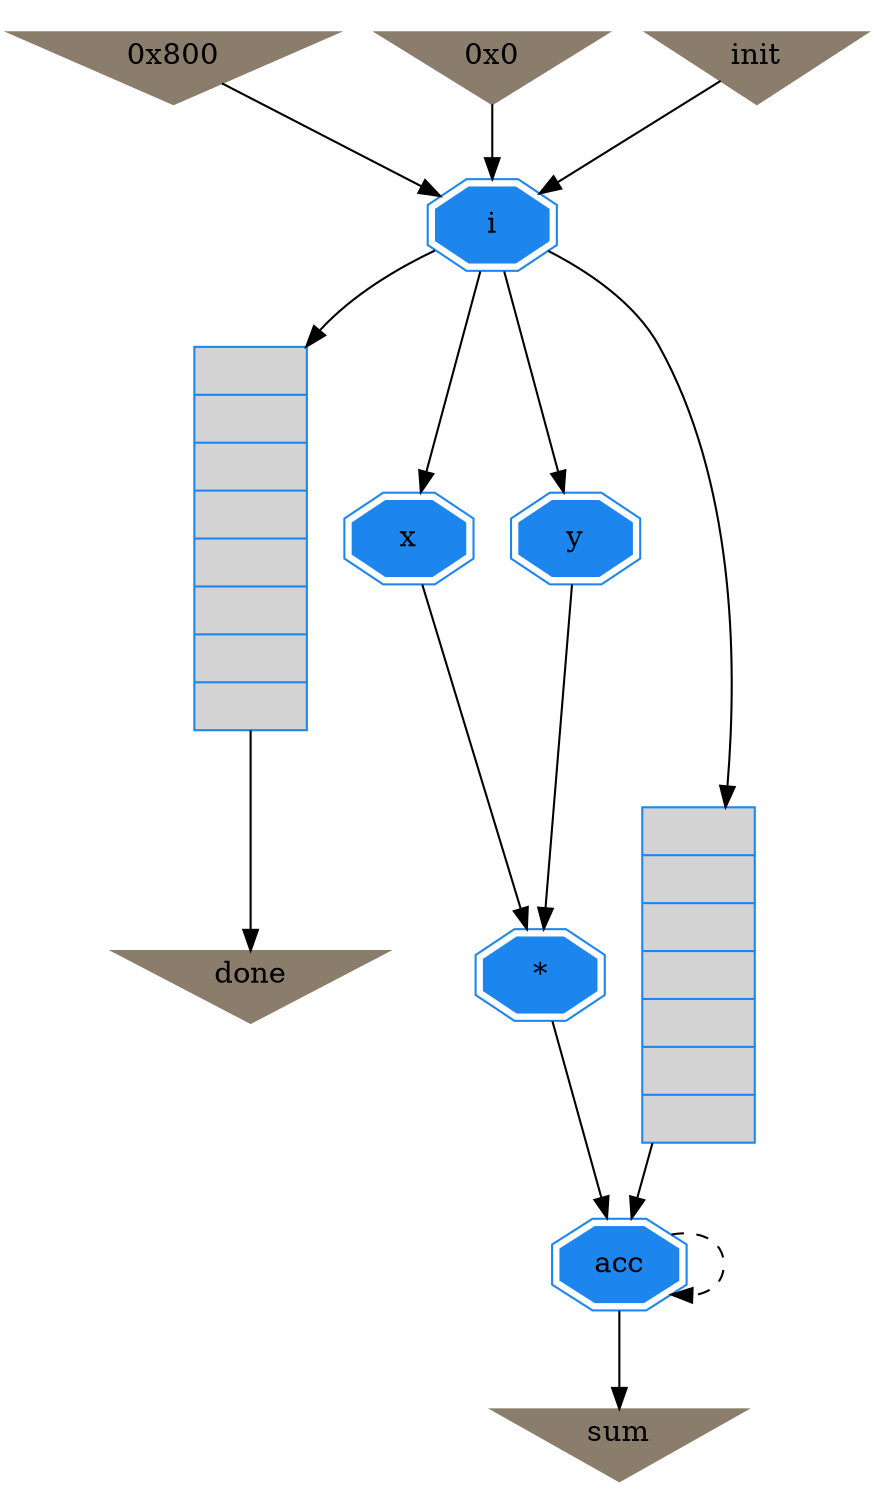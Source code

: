 digraph dotprod5 {
	// Components (Nodes)
	node [shape=ellipse, style=filled, color=dodgerblue2];
	"i" [label="i" shape=doubleoctagon  color=dodgerblue2 ];
	"c138" [label="{|||||||}" shape=record fillcolor=lightgray  color=dodgerblue2 ];
	"c119" [color=bisque4 shape=invtriangle label="0x800"];
	"acc" [label="acc" shape=doubleoctagon  color=dodgerblue2 ];
	"c118" [color=bisque4 shape=invtriangle label="0x0"];
	"x" [label="x" shape=doubleoctagon  color=dodgerblue2 ];
	"y" [label="y" shape=doubleoctagon  color=dodgerblue2 ];
	"done" [color=bisque4 shape=invtriangle label="done"];
	"c139" [label="{||||||}" shape=record fillcolor=lightgray  color=dodgerblue2 ];
	"init" [color=bisque4 shape=invtriangle label="init"];
	"sum" [color=bisque4 shape=invtriangle label="sum"];
	"x_mult_op_s_p_y_1" [label="*" shape=doubleoctagon  color=dodgerblue2 ];

	// Signals (Edges)
	"c138" -> "done"
	"init" -> "i"
	"c118" -> "i"
	"y" -> "x_mult_op_s_p_y_1"
	"x" -> "x_mult_op_s_p_y_1"
	"c119" -> "i"
	"i" -> "y"
	"i" -> "x"
	"c139" -> "acc"
	"acc" -> "acc" [style=dashed];
	"i" -> "c138":input
	"acc" -> "sum"
	"x_mult_op_s_p_y_1" -> "acc"
	"i" -> "c139":input
}